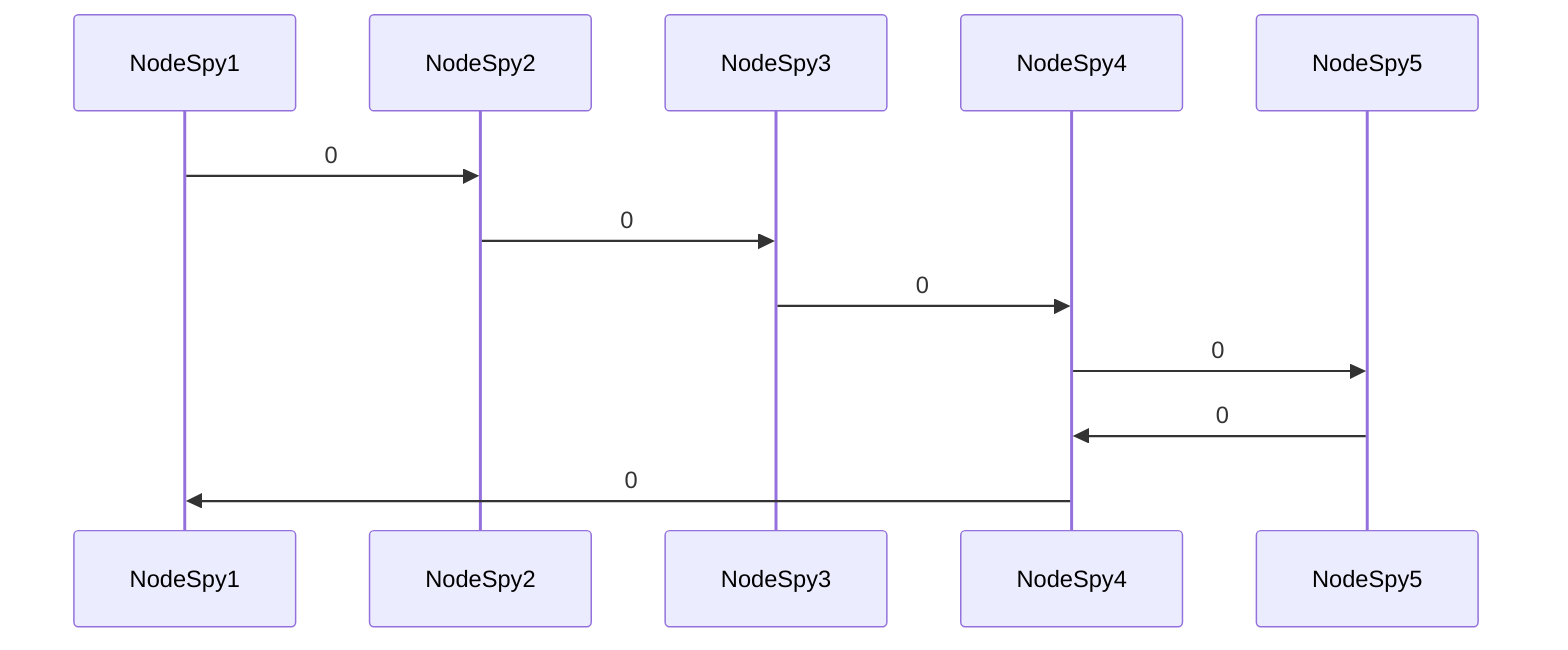 ﻿sequenceDiagram
NodeSpy1->>NodeSpy2:0
NodeSpy2->>NodeSpy3:0
NodeSpy3->>NodeSpy4:0
NodeSpy4->>NodeSpy5:0
NodeSpy5->>NodeSpy4:0
NodeSpy4->>NodeSpy1:0